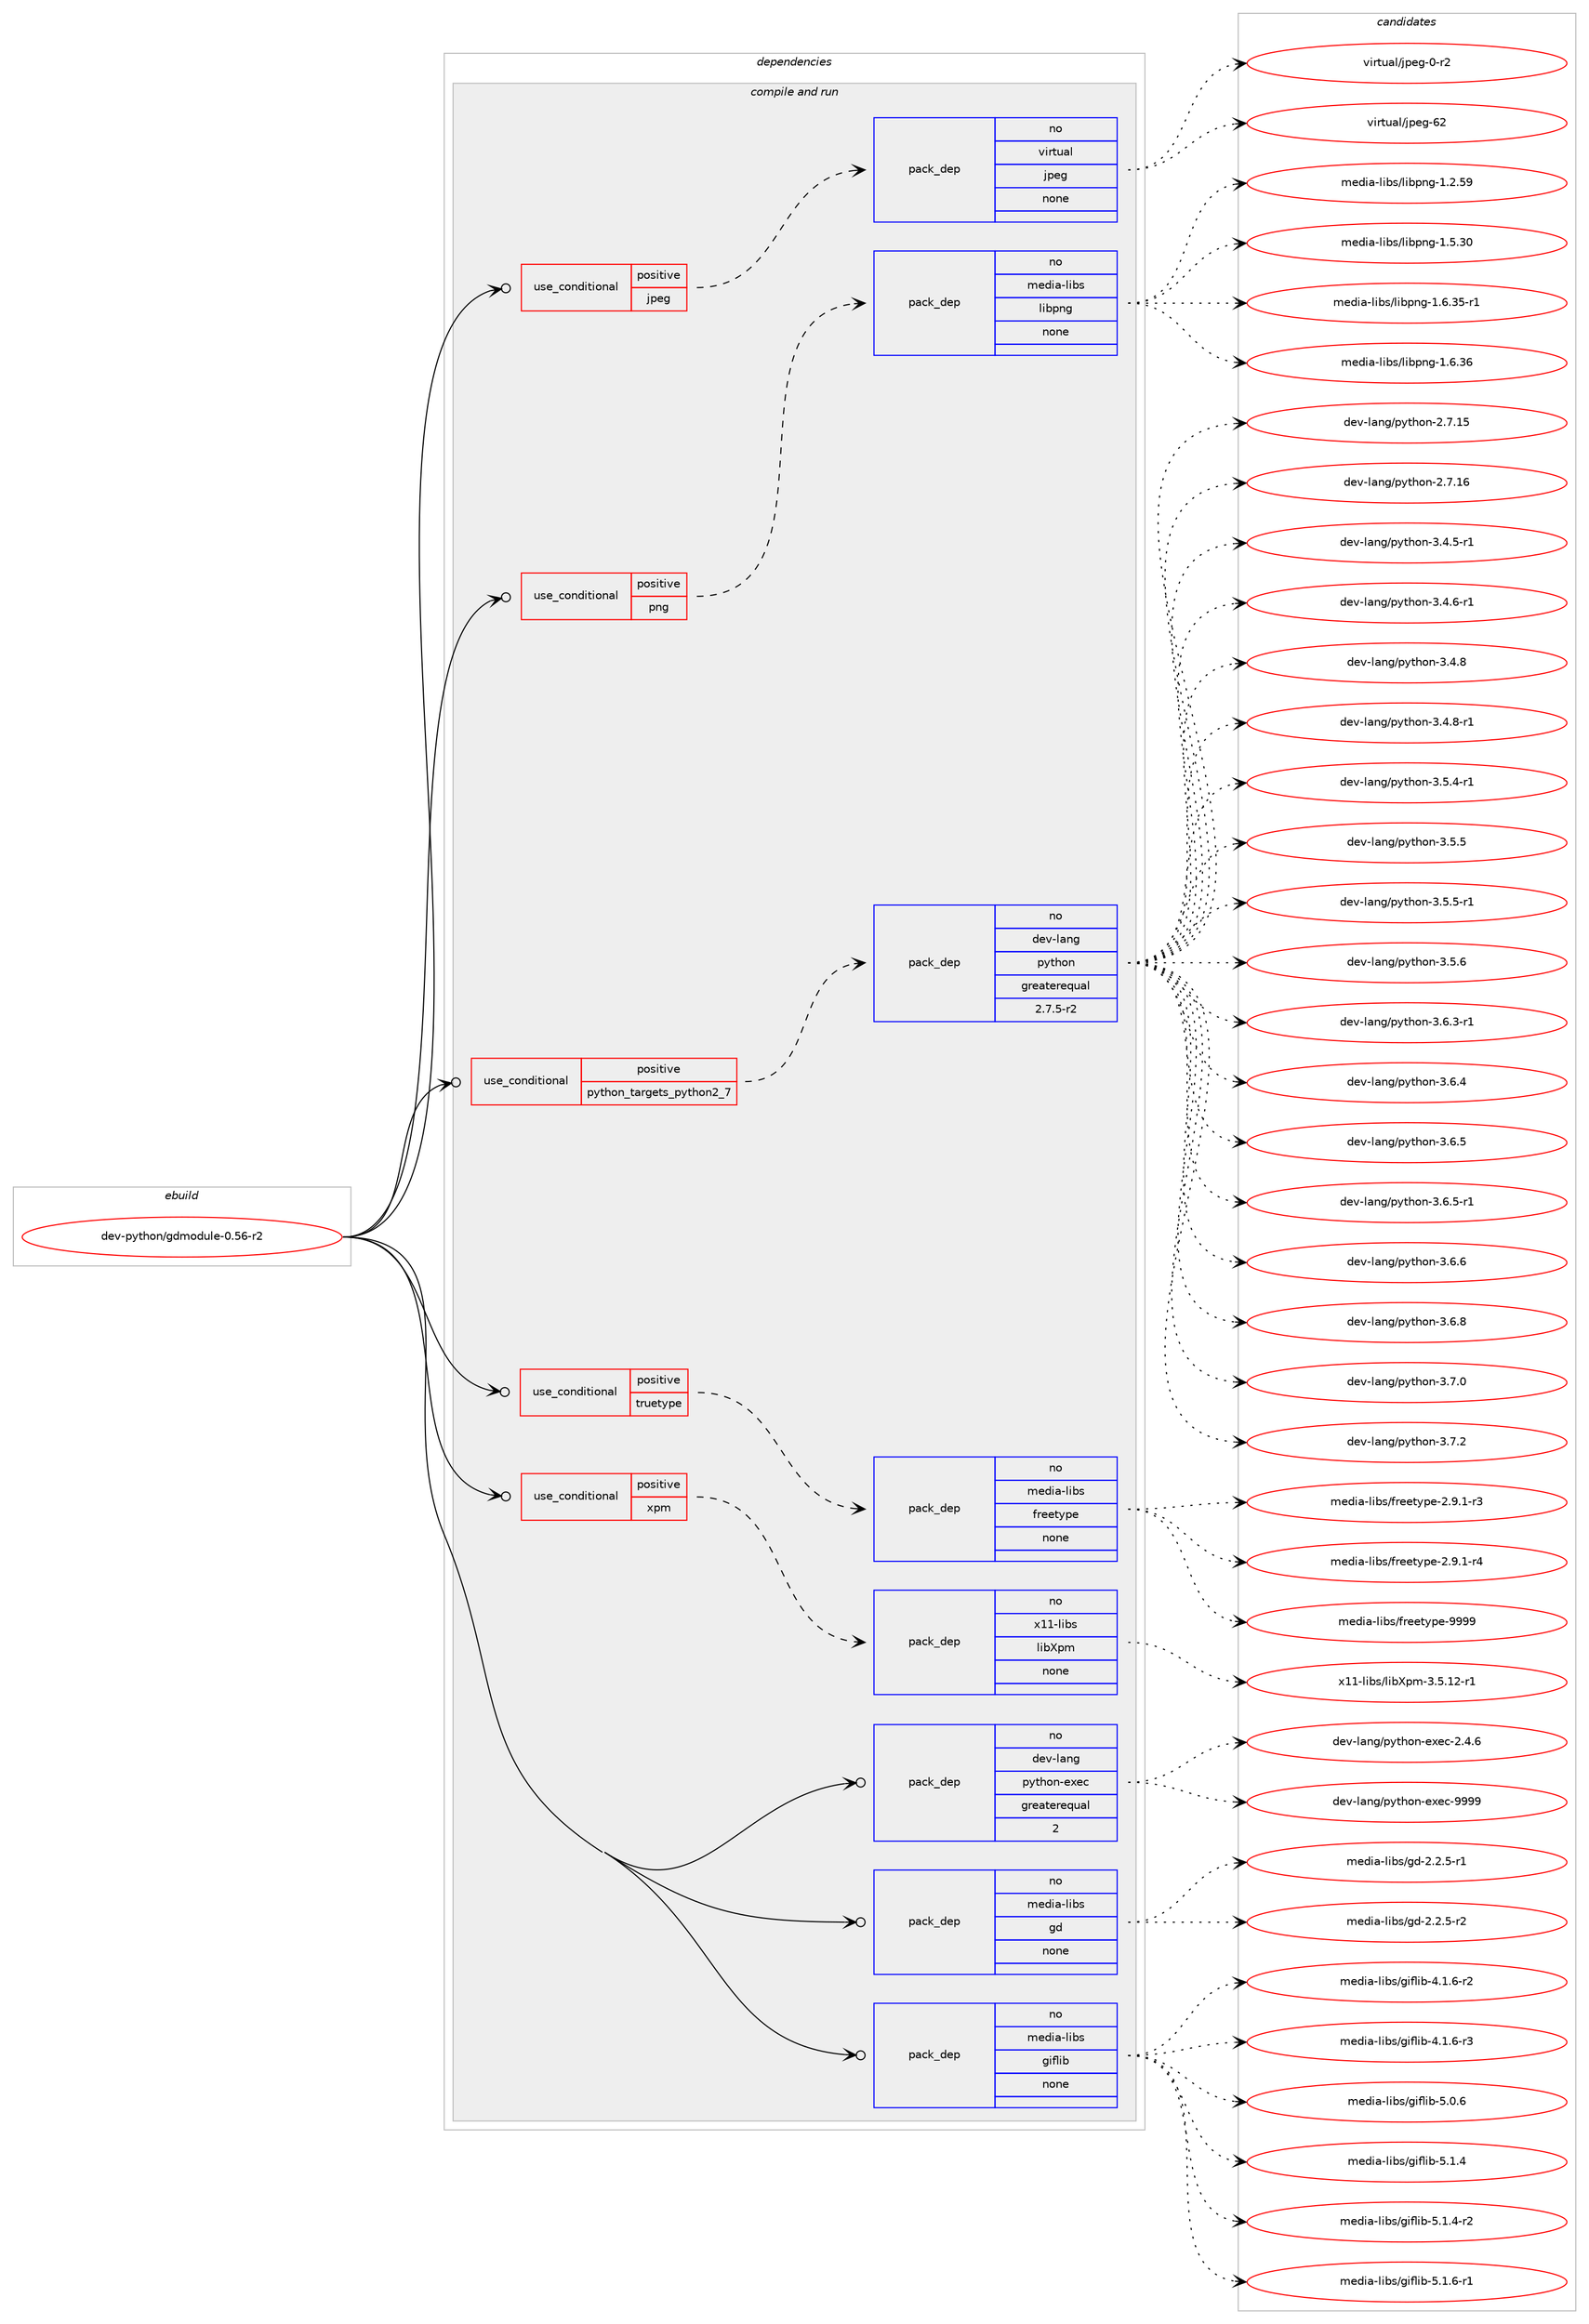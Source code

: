 digraph prolog {

# *************
# Graph options
# *************

newrank=true;
concentrate=true;
compound=true;
graph [rankdir=LR,fontname=Helvetica,fontsize=10,ranksep=1.5];#, ranksep=2.5, nodesep=0.2];
edge  [arrowhead=vee];
node  [fontname=Helvetica,fontsize=10];

# **********
# The ebuild
# **********

subgraph cluster_leftcol {
color=gray;
rank=same;
label=<<i>ebuild</i>>;
id [label="dev-python/gdmodule-0.56-r2", color=red, width=4, href="../dev-python/gdmodule-0.56-r2.svg"];
}

# ****************
# The dependencies
# ****************

subgraph cluster_midcol {
color=gray;
label=<<i>dependencies</i>>;
subgraph cluster_compile {
fillcolor="#eeeeee";
style=filled;
label=<<i>compile</i>>;
}
subgraph cluster_compileandrun {
fillcolor="#eeeeee";
style=filled;
label=<<i>compile and run</i>>;
subgraph cond374840 {
dependency1410824 [label=<<TABLE BORDER="0" CELLBORDER="1" CELLSPACING="0" CELLPADDING="4"><TR><TD ROWSPAN="3" CELLPADDING="10">use_conditional</TD></TR><TR><TD>positive</TD></TR><TR><TD>jpeg</TD></TR></TABLE>>, shape=none, color=red];
subgraph pack1012725 {
dependency1410825 [label=<<TABLE BORDER="0" CELLBORDER="1" CELLSPACING="0" CELLPADDING="4" WIDTH="220"><TR><TD ROWSPAN="6" CELLPADDING="30">pack_dep</TD></TR><TR><TD WIDTH="110">no</TD></TR><TR><TD>virtual</TD></TR><TR><TD>jpeg</TD></TR><TR><TD>none</TD></TR><TR><TD></TD></TR></TABLE>>, shape=none, color=blue];
}
dependency1410824:e -> dependency1410825:w [weight=20,style="dashed",arrowhead="vee"];
}
id:e -> dependency1410824:w [weight=20,style="solid",arrowhead="odotvee"];
subgraph cond374841 {
dependency1410826 [label=<<TABLE BORDER="0" CELLBORDER="1" CELLSPACING="0" CELLPADDING="4"><TR><TD ROWSPAN="3" CELLPADDING="10">use_conditional</TD></TR><TR><TD>positive</TD></TR><TR><TD>png</TD></TR></TABLE>>, shape=none, color=red];
subgraph pack1012726 {
dependency1410827 [label=<<TABLE BORDER="0" CELLBORDER="1" CELLSPACING="0" CELLPADDING="4" WIDTH="220"><TR><TD ROWSPAN="6" CELLPADDING="30">pack_dep</TD></TR><TR><TD WIDTH="110">no</TD></TR><TR><TD>media-libs</TD></TR><TR><TD>libpng</TD></TR><TR><TD>none</TD></TR><TR><TD></TD></TR></TABLE>>, shape=none, color=blue];
}
dependency1410826:e -> dependency1410827:w [weight=20,style="dashed",arrowhead="vee"];
}
id:e -> dependency1410826:w [weight=20,style="solid",arrowhead="odotvee"];
subgraph cond374842 {
dependency1410828 [label=<<TABLE BORDER="0" CELLBORDER="1" CELLSPACING="0" CELLPADDING="4"><TR><TD ROWSPAN="3" CELLPADDING="10">use_conditional</TD></TR><TR><TD>positive</TD></TR><TR><TD>python_targets_python2_7</TD></TR></TABLE>>, shape=none, color=red];
subgraph pack1012727 {
dependency1410829 [label=<<TABLE BORDER="0" CELLBORDER="1" CELLSPACING="0" CELLPADDING="4" WIDTH="220"><TR><TD ROWSPAN="6" CELLPADDING="30">pack_dep</TD></TR><TR><TD WIDTH="110">no</TD></TR><TR><TD>dev-lang</TD></TR><TR><TD>python</TD></TR><TR><TD>greaterequal</TD></TR><TR><TD>2.7.5-r2</TD></TR></TABLE>>, shape=none, color=blue];
}
dependency1410828:e -> dependency1410829:w [weight=20,style="dashed",arrowhead="vee"];
}
id:e -> dependency1410828:w [weight=20,style="solid",arrowhead="odotvee"];
subgraph cond374843 {
dependency1410830 [label=<<TABLE BORDER="0" CELLBORDER="1" CELLSPACING="0" CELLPADDING="4"><TR><TD ROWSPAN="3" CELLPADDING="10">use_conditional</TD></TR><TR><TD>positive</TD></TR><TR><TD>truetype</TD></TR></TABLE>>, shape=none, color=red];
subgraph pack1012728 {
dependency1410831 [label=<<TABLE BORDER="0" CELLBORDER="1" CELLSPACING="0" CELLPADDING="4" WIDTH="220"><TR><TD ROWSPAN="6" CELLPADDING="30">pack_dep</TD></TR><TR><TD WIDTH="110">no</TD></TR><TR><TD>media-libs</TD></TR><TR><TD>freetype</TD></TR><TR><TD>none</TD></TR><TR><TD></TD></TR></TABLE>>, shape=none, color=blue];
}
dependency1410830:e -> dependency1410831:w [weight=20,style="dashed",arrowhead="vee"];
}
id:e -> dependency1410830:w [weight=20,style="solid",arrowhead="odotvee"];
subgraph cond374844 {
dependency1410832 [label=<<TABLE BORDER="0" CELLBORDER="1" CELLSPACING="0" CELLPADDING="4"><TR><TD ROWSPAN="3" CELLPADDING="10">use_conditional</TD></TR><TR><TD>positive</TD></TR><TR><TD>xpm</TD></TR></TABLE>>, shape=none, color=red];
subgraph pack1012729 {
dependency1410833 [label=<<TABLE BORDER="0" CELLBORDER="1" CELLSPACING="0" CELLPADDING="4" WIDTH="220"><TR><TD ROWSPAN="6" CELLPADDING="30">pack_dep</TD></TR><TR><TD WIDTH="110">no</TD></TR><TR><TD>x11-libs</TD></TR><TR><TD>libXpm</TD></TR><TR><TD>none</TD></TR><TR><TD></TD></TR></TABLE>>, shape=none, color=blue];
}
dependency1410832:e -> dependency1410833:w [weight=20,style="dashed",arrowhead="vee"];
}
id:e -> dependency1410832:w [weight=20,style="solid",arrowhead="odotvee"];
subgraph pack1012730 {
dependency1410834 [label=<<TABLE BORDER="0" CELLBORDER="1" CELLSPACING="0" CELLPADDING="4" WIDTH="220"><TR><TD ROWSPAN="6" CELLPADDING="30">pack_dep</TD></TR><TR><TD WIDTH="110">no</TD></TR><TR><TD>dev-lang</TD></TR><TR><TD>python-exec</TD></TR><TR><TD>greaterequal</TD></TR><TR><TD>2</TD></TR></TABLE>>, shape=none, color=blue];
}
id:e -> dependency1410834:w [weight=20,style="solid",arrowhead="odotvee"];
subgraph pack1012731 {
dependency1410835 [label=<<TABLE BORDER="0" CELLBORDER="1" CELLSPACING="0" CELLPADDING="4" WIDTH="220"><TR><TD ROWSPAN="6" CELLPADDING="30">pack_dep</TD></TR><TR><TD WIDTH="110">no</TD></TR><TR><TD>media-libs</TD></TR><TR><TD>gd</TD></TR><TR><TD>none</TD></TR><TR><TD></TD></TR></TABLE>>, shape=none, color=blue];
}
id:e -> dependency1410835:w [weight=20,style="solid",arrowhead="odotvee"];
subgraph pack1012732 {
dependency1410836 [label=<<TABLE BORDER="0" CELLBORDER="1" CELLSPACING="0" CELLPADDING="4" WIDTH="220"><TR><TD ROWSPAN="6" CELLPADDING="30">pack_dep</TD></TR><TR><TD WIDTH="110">no</TD></TR><TR><TD>media-libs</TD></TR><TR><TD>giflib</TD></TR><TR><TD>none</TD></TR><TR><TD></TD></TR></TABLE>>, shape=none, color=blue];
}
id:e -> dependency1410836:w [weight=20,style="solid",arrowhead="odotvee"];
}
subgraph cluster_run {
fillcolor="#eeeeee";
style=filled;
label=<<i>run</i>>;
}
}

# **************
# The candidates
# **************

subgraph cluster_choices {
rank=same;
color=gray;
label=<<i>candidates</i>>;

subgraph choice1012725 {
color=black;
nodesep=1;
choice118105114116117971084710611210110345484511450 [label="virtual/jpeg-0-r2", color=red, width=4,href="../virtual/jpeg-0-r2.svg"];
choice1181051141161179710847106112101103455450 [label="virtual/jpeg-62", color=red, width=4,href="../virtual/jpeg-62.svg"];
dependency1410825:e -> choice118105114116117971084710611210110345484511450:w [style=dotted,weight="100"];
dependency1410825:e -> choice1181051141161179710847106112101103455450:w [style=dotted,weight="100"];
}
subgraph choice1012726 {
color=black;
nodesep=1;
choice109101100105974510810598115471081059811211010345494650465357 [label="media-libs/libpng-1.2.59", color=red, width=4,href="../media-libs/libpng-1.2.59.svg"];
choice109101100105974510810598115471081059811211010345494653465148 [label="media-libs/libpng-1.5.30", color=red, width=4,href="../media-libs/libpng-1.5.30.svg"];
choice1091011001059745108105981154710810598112110103454946544651534511449 [label="media-libs/libpng-1.6.35-r1", color=red, width=4,href="../media-libs/libpng-1.6.35-r1.svg"];
choice109101100105974510810598115471081059811211010345494654465154 [label="media-libs/libpng-1.6.36", color=red, width=4,href="../media-libs/libpng-1.6.36.svg"];
dependency1410827:e -> choice109101100105974510810598115471081059811211010345494650465357:w [style=dotted,weight="100"];
dependency1410827:e -> choice109101100105974510810598115471081059811211010345494653465148:w [style=dotted,weight="100"];
dependency1410827:e -> choice1091011001059745108105981154710810598112110103454946544651534511449:w [style=dotted,weight="100"];
dependency1410827:e -> choice109101100105974510810598115471081059811211010345494654465154:w [style=dotted,weight="100"];
}
subgraph choice1012727 {
color=black;
nodesep=1;
choice10010111845108971101034711212111610411111045504655464953 [label="dev-lang/python-2.7.15", color=red, width=4,href="../dev-lang/python-2.7.15.svg"];
choice10010111845108971101034711212111610411111045504655464954 [label="dev-lang/python-2.7.16", color=red, width=4,href="../dev-lang/python-2.7.16.svg"];
choice1001011184510897110103471121211161041111104551465246534511449 [label="dev-lang/python-3.4.5-r1", color=red, width=4,href="../dev-lang/python-3.4.5-r1.svg"];
choice1001011184510897110103471121211161041111104551465246544511449 [label="dev-lang/python-3.4.6-r1", color=red, width=4,href="../dev-lang/python-3.4.6-r1.svg"];
choice100101118451089711010347112121116104111110455146524656 [label="dev-lang/python-3.4.8", color=red, width=4,href="../dev-lang/python-3.4.8.svg"];
choice1001011184510897110103471121211161041111104551465246564511449 [label="dev-lang/python-3.4.8-r1", color=red, width=4,href="../dev-lang/python-3.4.8-r1.svg"];
choice1001011184510897110103471121211161041111104551465346524511449 [label="dev-lang/python-3.5.4-r1", color=red, width=4,href="../dev-lang/python-3.5.4-r1.svg"];
choice100101118451089711010347112121116104111110455146534653 [label="dev-lang/python-3.5.5", color=red, width=4,href="../dev-lang/python-3.5.5.svg"];
choice1001011184510897110103471121211161041111104551465346534511449 [label="dev-lang/python-3.5.5-r1", color=red, width=4,href="../dev-lang/python-3.5.5-r1.svg"];
choice100101118451089711010347112121116104111110455146534654 [label="dev-lang/python-3.5.6", color=red, width=4,href="../dev-lang/python-3.5.6.svg"];
choice1001011184510897110103471121211161041111104551465446514511449 [label="dev-lang/python-3.6.3-r1", color=red, width=4,href="../dev-lang/python-3.6.3-r1.svg"];
choice100101118451089711010347112121116104111110455146544652 [label="dev-lang/python-3.6.4", color=red, width=4,href="../dev-lang/python-3.6.4.svg"];
choice100101118451089711010347112121116104111110455146544653 [label="dev-lang/python-3.6.5", color=red, width=4,href="../dev-lang/python-3.6.5.svg"];
choice1001011184510897110103471121211161041111104551465446534511449 [label="dev-lang/python-3.6.5-r1", color=red, width=4,href="../dev-lang/python-3.6.5-r1.svg"];
choice100101118451089711010347112121116104111110455146544654 [label="dev-lang/python-3.6.6", color=red, width=4,href="../dev-lang/python-3.6.6.svg"];
choice100101118451089711010347112121116104111110455146544656 [label="dev-lang/python-3.6.8", color=red, width=4,href="../dev-lang/python-3.6.8.svg"];
choice100101118451089711010347112121116104111110455146554648 [label="dev-lang/python-3.7.0", color=red, width=4,href="../dev-lang/python-3.7.0.svg"];
choice100101118451089711010347112121116104111110455146554650 [label="dev-lang/python-3.7.2", color=red, width=4,href="../dev-lang/python-3.7.2.svg"];
dependency1410829:e -> choice10010111845108971101034711212111610411111045504655464953:w [style=dotted,weight="100"];
dependency1410829:e -> choice10010111845108971101034711212111610411111045504655464954:w [style=dotted,weight="100"];
dependency1410829:e -> choice1001011184510897110103471121211161041111104551465246534511449:w [style=dotted,weight="100"];
dependency1410829:e -> choice1001011184510897110103471121211161041111104551465246544511449:w [style=dotted,weight="100"];
dependency1410829:e -> choice100101118451089711010347112121116104111110455146524656:w [style=dotted,weight="100"];
dependency1410829:e -> choice1001011184510897110103471121211161041111104551465246564511449:w [style=dotted,weight="100"];
dependency1410829:e -> choice1001011184510897110103471121211161041111104551465346524511449:w [style=dotted,weight="100"];
dependency1410829:e -> choice100101118451089711010347112121116104111110455146534653:w [style=dotted,weight="100"];
dependency1410829:e -> choice1001011184510897110103471121211161041111104551465346534511449:w [style=dotted,weight="100"];
dependency1410829:e -> choice100101118451089711010347112121116104111110455146534654:w [style=dotted,weight="100"];
dependency1410829:e -> choice1001011184510897110103471121211161041111104551465446514511449:w [style=dotted,weight="100"];
dependency1410829:e -> choice100101118451089711010347112121116104111110455146544652:w [style=dotted,weight="100"];
dependency1410829:e -> choice100101118451089711010347112121116104111110455146544653:w [style=dotted,weight="100"];
dependency1410829:e -> choice1001011184510897110103471121211161041111104551465446534511449:w [style=dotted,weight="100"];
dependency1410829:e -> choice100101118451089711010347112121116104111110455146544654:w [style=dotted,weight="100"];
dependency1410829:e -> choice100101118451089711010347112121116104111110455146544656:w [style=dotted,weight="100"];
dependency1410829:e -> choice100101118451089711010347112121116104111110455146554648:w [style=dotted,weight="100"];
dependency1410829:e -> choice100101118451089711010347112121116104111110455146554650:w [style=dotted,weight="100"];
}
subgraph choice1012728 {
color=black;
nodesep=1;
choice109101100105974510810598115471021141011011161211121014550465746494511451 [label="media-libs/freetype-2.9.1-r3", color=red, width=4,href="../media-libs/freetype-2.9.1-r3.svg"];
choice109101100105974510810598115471021141011011161211121014550465746494511452 [label="media-libs/freetype-2.9.1-r4", color=red, width=4,href="../media-libs/freetype-2.9.1-r4.svg"];
choice109101100105974510810598115471021141011011161211121014557575757 [label="media-libs/freetype-9999", color=red, width=4,href="../media-libs/freetype-9999.svg"];
dependency1410831:e -> choice109101100105974510810598115471021141011011161211121014550465746494511451:w [style=dotted,weight="100"];
dependency1410831:e -> choice109101100105974510810598115471021141011011161211121014550465746494511452:w [style=dotted,weight="100"];
dependency1410831:e -> choice109101100105974510810598115471021141011011161211121014557575757:w [style=dotted,weight="100"];
}
subgraph choice1012729 {
color=black;
nodesep=1;
choice12049494510810598115471081059888112109455146534649504511449 [label="x11-libs/libXpm-3.5.12-r1", color=red, width=4,href="../x11-libs/libXpm-3.5.12-r1.svg"];
dependency1410833:e -> choice12049494510810598115471081059888112109455146534649504511449:w [style=dotted,weight="100"];
}
subgraph choice1012730 {
color=black;
nodesep=1;
choice1001011184510897110103471121211161041111104510112010199455046524654 [label="dev-lang/python-exec-2.4.6", color=red, width=4,href="../dev-lang/python-exec-2.4.6.svg"];
choice10010111845108971101034711212111610411111045101120101994557575757 [label="dev-lang/python-exec-9999", color=red, width=4,href="../dev-lang/python-exec-9999.svg"];
dependency1410834:e -> choice1001011184510897110103471121211161041111104510112010199455046524654:w [style=dotted,weight="100"];
dependency1410834:e -> choice10010111845108971101034711212111610411111045101120101994557575757:w [style=dotted,weight="100"];
}
subgraph choice1012731 {
color=black;
nodesep=1;
choice109101100105974510810598115471031004550465046534511449 [label="media-libs/gd-2.2.5-r1", color=red, width=4,href="../media-libs/gd-2.2.5-r1.svg"];
choice109101100105974510810598115471031004550465046534511450 [label="media-libs/gd-2.2.5-r2", color=red, width=4,href="../media-libs/gd-2.2.5-r2.svg"];
dependency1410835:e -> choice109101100105974510810598115471031004550465046534511449:w [style=dotted,weight="100"];
dependency1410835:e -> choice109101100105974510810598115471031004550465046534511450:w [style=dotted,weight="100"];
}
subgraph choice1012732 {
color=black;
nodesep=1;
choice10910110010597451081059811547103105102108105984552464946544511450 [label="media-libs/giflib-4.1.6-r2", color=red, width=4,href="../media-libs/giflib-4.1.6-r2.svg"];
choice10910110010597451081059811547103105102108105984552464946544511451 [label="media-libs/giflib-4.1.6-r3", color=red, width=4,href="../media-libs/giflib-4.1.6-r3.svg"];
choice1091011001059745108105981154710310510210810598455346484654 [label="media-libs/giflib-5.0.6", color=red, width=4,href="../media-libs/giflib-5.0.6.svg"];
choice1091011001059745108105981154710310510210810598455346494652 [label="media-libs/giflib-5.1.4", color=red, width=4,href="../media-libs/giflib-5.1.4.svg"];
choice10910110010597451081059811547103105102108105984553464946524511450 [label="media-libs/giflib-5.1.4-r2", color=red, width=4,href="../media-libs/giflib-5.1.4-r2.svg"];
choice10910110010597451081059811547103105102108105984553464946544511449 [label="media-libs/giflib-5.1.6-r1", color=red, width=4,href="../media-libs/giflib-5.1.6-r1.svg"];
dependency1410836:e -> choice10910110010597451081059811547103105102108105984552464946544511450:w [style=dotted,weight="100"];
dependency1410836:e -> choice10910110010597451081059811547103105102108105984552464946544511451:w [style=dotted,weight="100"];
dependency1410836:e -> choice1091011001059745108105981154710310510210810598455346484654:w [style=dotted,weight="100"];
dependency1410836:e -> choice1091011001059745108105981154710310510210810598455346494652:w [style=dotted,weight="100"];
dependency1410836:e -> choice10910110010597451081059811547103105102108105984553464946524511450:w [style=dotted,weight="100"];
dependency1410836:e -> choice10910110010597451081059811547103105102108105984553464946544511449:w [style=dotted,weight="100"];
}
}

}
